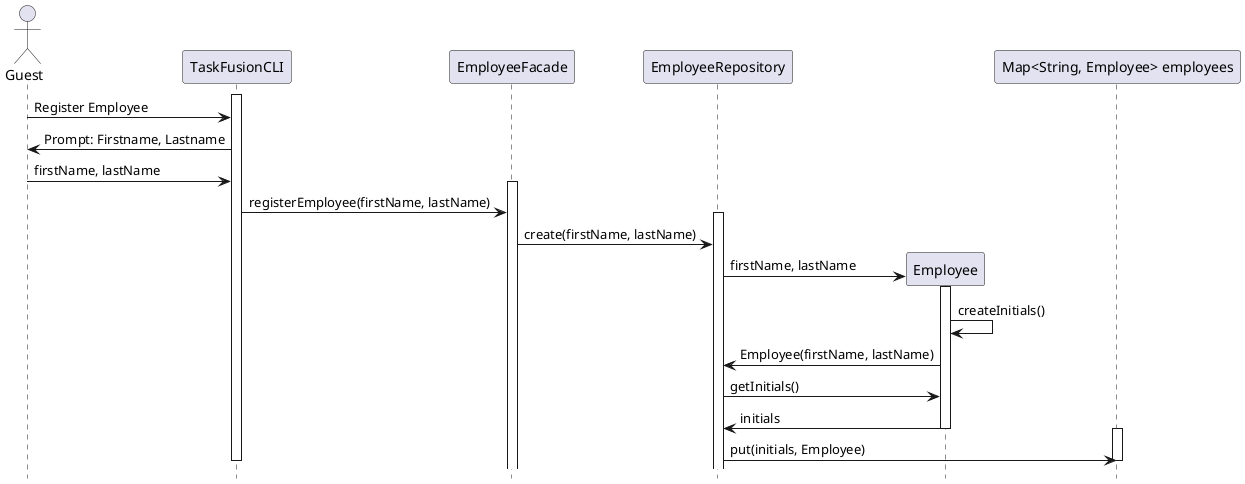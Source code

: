 @startuml seqRegisterEmployee
hide footbox
actor "Guest" as guest
participant "TaskFusionCLI" as app
participant "EmployeeFacade" as empfacade
participant "EmployeeRepository" as emprepo
participant "Employee" as emp
participant "Map<String, Employee> employees" as emps

activate app
guest -> app: Register Employee
app -> guest: Prompt: Firstname, Lastname
guest -> app: firstName, lastName
activate empfacade
app -> empfacade: registerEmployee(firstName, lastName)
activate emprepo
empfacade -> emprepo: create(firstName, lastName)
emprepo -> emp**: firstName, lastName
activate emp
emp -> emp: createInitials()
emp -> emprepo: Employee(firstName, lastName)
emprepo -> emp: getInitials()
emp -> emprepo: initials
deactivate emp
activate emps
emprepo -> emps: put(initials, Employee)
deactivate emps
deactivate app
@enduml